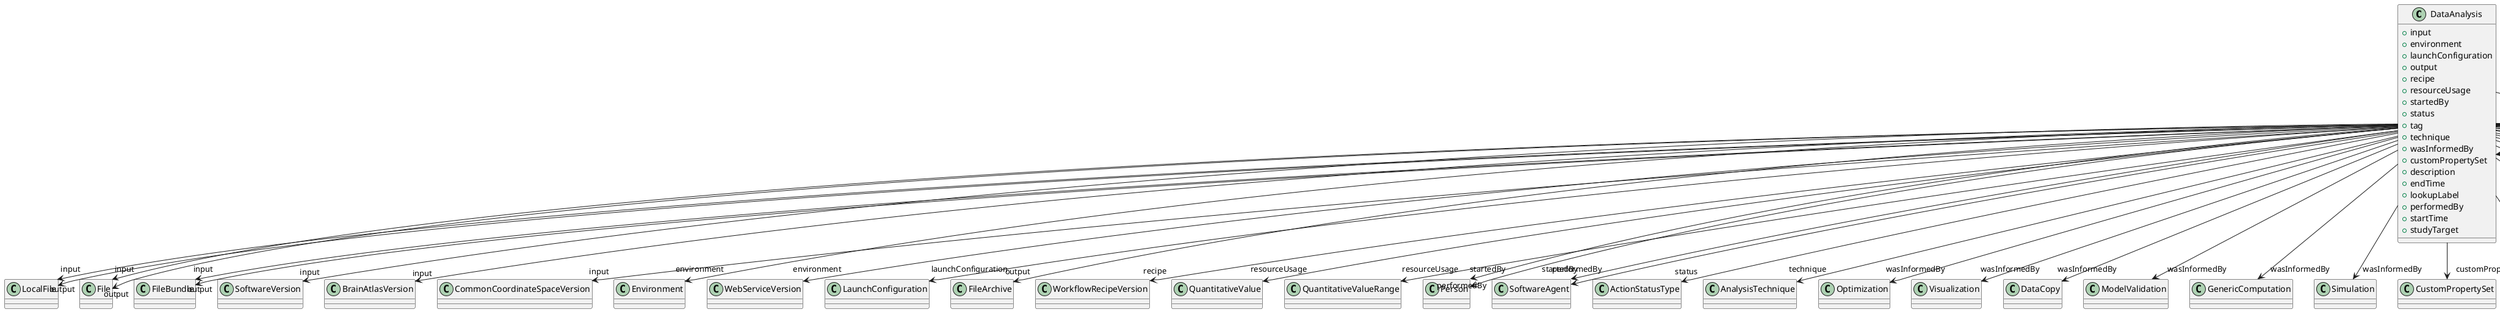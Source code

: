 @startuml
class DataAnalysis {
+input
+environment
+launchConfiguration
+output
+recipe
+resourceUsage
+startedBy
+status
+tag
+technique
+wasInformedBy
+customPropertySet
+description
+endTime
+lookupLabel
+performedBy
+startTime
+studyTarget

}
DataAnalysis -d-> "input" LocalFile
DataAnalysis -d-> "input" File
DataAnalysis -d-> "input" FileBundle
DataAnalysis -d-> "input" SoftwareVersion
DataAnalysis -d-> "input" BrainAtlasVersion
DataAnalysis -d-> "input" CommonCoordinateSpaceVersion
DataAnalysis -d-> "environment" Environment
DataAnalysis -d-> "environment" WebServiceVersion
DataAnalysis -d-> "launchConfiguration" LaunchConfiguration
DataAnalysis -d-> "output" LocalFile
DataAnalysis -d-> "output" File
DataAnalysis -d-> "output" FileArchive
DataAnalysis -d-> "output" FileBundle
DataAnalysis -d-> "recipe" WorkflowRecipeVersion
DataAnalysis -d-> "resourceUsage" QuantitativeValue
DataAnalysis -d-> "resourceUsage" QuantitativeValueRange
DataAnalysis -d-> "startedBy" Person
DataAnalysis -d-> "startedBy" SoftwareAgent
DataAnalysis -d-> "status" ActionStatusType
DataAnalysis -d-> "technique" AnalysisTechnique
DataAnalysis -d-> "wasInformedBy" Optimization
DataAnalysis -d-> "wasInformedBy" Visualization
DataAnalysis -d-> "wasInformedBy" DataAnalysis
DataAnalysis -d-> "wasInformedBy" DataCopy
DataAnalysis -d-> "wasInformedBy" ModelValidation
DataAnalysis -d-> "wasInformedBy" GenericComputation
DataAnalysis -d-> "wasInformedBy" Simulation
DataAnalysis -d-> "customPropertySet" CustomPropertySet
DataAnalysis -d-> "performedBy" Person
DataAnalysis -d-> "performedBy" SoftwareAgent
DataAnalysis -d-> "studyTarget" ParcellationEntity
DataAnalysis -d-> "studyTarget" ParcellationEntityVersion
DataAnalysis -d-> "studyTarget" CustomAnatomicalEntity
DataAnalysis -d-> "studyTarget" MolecularEntity
DataAnalysis -d-> "studyTarget" OrganismSubstance
DataAnalysis -d-> "studyTarget" ElectricalStimulusType
DataAnalysis -d-> "studyTarget" UBERONParcellation
DataAnalysis -d-> "studyTarget" Handedness
DataAnalysis -d-> "studyTarget" OlfactoryStimulusType
DataAnalysis -d-> "studyTarget" DiseaseModel
DataAnalysis -d-> "studyTarget" Disease
DataAnalysis -d-> "studyTarget" GustatoryStimulusType
DataAnalysis -d-> "studyTarget" AuditoryStimulusType
DataAnalysis -d-> "studyTarget" OpticalStimulusType
DataAnalysis -d-> "studyTarget" CellCultureType
DataAnalysis -d-> "studyTarget" BreedingType
DataAnalysis -d-> "studyTarget" TactileStimulusType
DataAnalysis -d-> "studyTarget" BiologicalOrder
DataAnalysis -d-> "studyTarget" OrganismSystem
DataAnalysis -d-> "studyTarget" BiologicalSex
DataAnalysis -d-> "studyTarget" VisualStimulusType
DataAnalysis -d-> "studyTarget" CellType
DataAnalysis -d-> "studyTarget" Organ
DataAnalysis -d-> "studyTarget" TissueSampleType
DataAnalysis -d-> "studyTarget" Species
DataAnalysis -d-> "studyTarget" GeneticStrainType
DataAnalysis -d-> "studyTarget" TermSuggestion
DataAnalysis -d-> "studyTarget" SubcellularEntity

@enduml